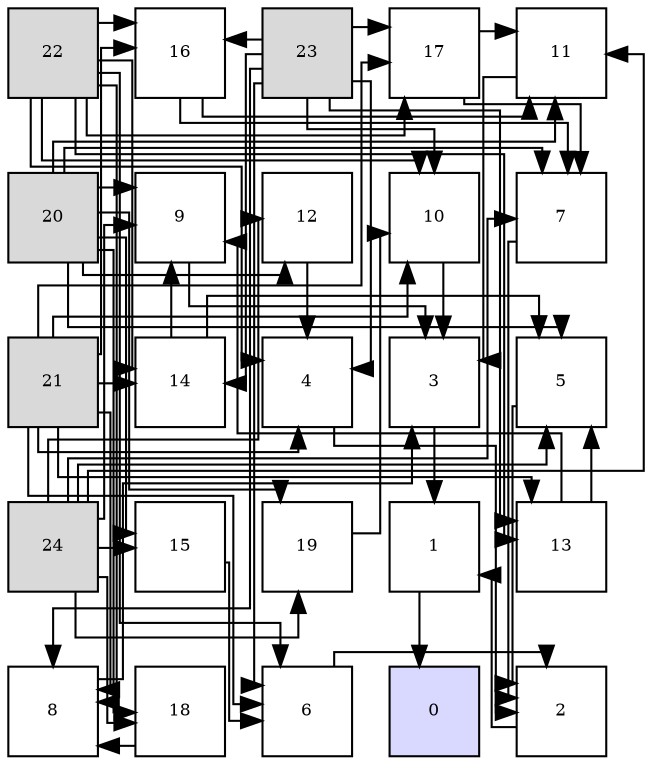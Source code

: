 digraph layout{
 rankdir=TB;
 splines=ortho;
 node [style=filled shape=square fixedsize=true width=0.6];
0[label="22", fontsize=8, fillcolor="#d9d9d9"];
1[label="16", fontsize=8, fillcolor="#ffffff"];
2[label="23", fontsize=8, fillcolor="#d9d9d9"];
3[label="17", fontsize=8, fillcolor="#ffffff"];
4[label="11", fontsize=8, fillcolor="#ffffff"];
5[label="20", fontsize=8, fillcolor="#d9d9d9"];
6[label="9", fontsize=8, fillcolor="#ffffff"];
7[label="12", fontsize=8, fillcolor="#ffffff"];
8[label="10", fontsize=8, fillcolor="#ffffff"];
9[label="7", fontsize=8, fillcolor="#ffffff"];
10[label="21", fontsize=8, fillcolor="#d9d9d9"];
11[label="14", fontsize=8, fillcolor="#ffffff"];
12[label="4", fontsize=8, fillcolor="#ffffff"];
13[label="3", fontsize=8, fillcolor="#ffffff"];
14[label="5", fontsize=8, fillcolor="#ffffff"];
15[label="24", fontsize=8, fillcolor="#d9d9d9"];
16[label="15", fontsize=8, fillcolor="#ffffff"];
17[label="19", fontsize=8, fillcolor="#ffffff"];
18[label="1", fontsize=8, fillcolor="#ffffff"];
19[label="13", fontsize=8, fillcolor="#ffffff"];
20[label="8", fontsize=8, fillcolor="#ffffff"];
21[label="18", fontsize=8, fillcolor="#ffffff"];
22[label="6", fontsize=8, fillcolor="#ffffff"];
23[label="0", fontsize=8, fillcolor="#d9d9ff"];
24[label="2", fontsize=8, fillcolor="#ffffff"];
edge [constraint=false, style=vis];18 -> 23;
24 -> 18;
13 -> 18;
12 -> 24;
14 -> 24;
22 -> 24;
9 -> 24;
20 -> 13;
6 -> 13;
8 -> 13;
4 -> 13;
7 -> 12;
10 -> 12;
0 -> 12;
2 -> 12;
19 -> 14;
11 -> 14;
5 -> 14;
15 -> 14;
16 -> 22;
10 -> 22;
0 -> 22;
2 -> 22;
1 -> 9;
3 -> 9;
5 -> 9;
15 -> 9;
21 -> 20;
10 -> 20;
0 -> 20;
2 -> 20;
19 -> 6;
11 -> 6;
5 -> 6;
15 -> 6;
17 -> 8;
10 -> 8;
0 -> 8;
2 -> 8;
1 -> 4;
3 -> 4;
5 -> 4;
15 -> 4;
5 -> 7;
15 -> 7;
10 -> 19;
0 -> 19;
2 -> 19;
10 -> 11;
0 -> 11;
2 -> 11;
5 -> 16;
15 -> 16;
10 -> 1;
0 -> 1;
2 -> 1;
10 -> 3;
0 -> 3;
2 -> 3;
5 -> 21;
15 -> 21;
5 -> 17;
15 -> 17;
edge [constraint=true, style=invis];
0 -> 5 -> 10 -> 15 -> 20;
1 -> 6 -> 11 -> 16 -> 21;
2 -> 7 -> 12 -> 17 -> 22;
3 -> 8 -> 13 -> 18 -> 23;
4 -> 9 -> 14 -> 19 -> 24;
rank = same {0 -> 1 -> 2 -> 3 -> 4};
rank = same {5 -> 6 -> 7 -> 8 -> 9};
rank = same {10 -> 11 -> 12 -> 13 -> 14};
rank = same {15 -> 16 -> 17 -> 18 -> 19};
rank = same {20 -> 21 -> 22 -> 23 -> 24};
}